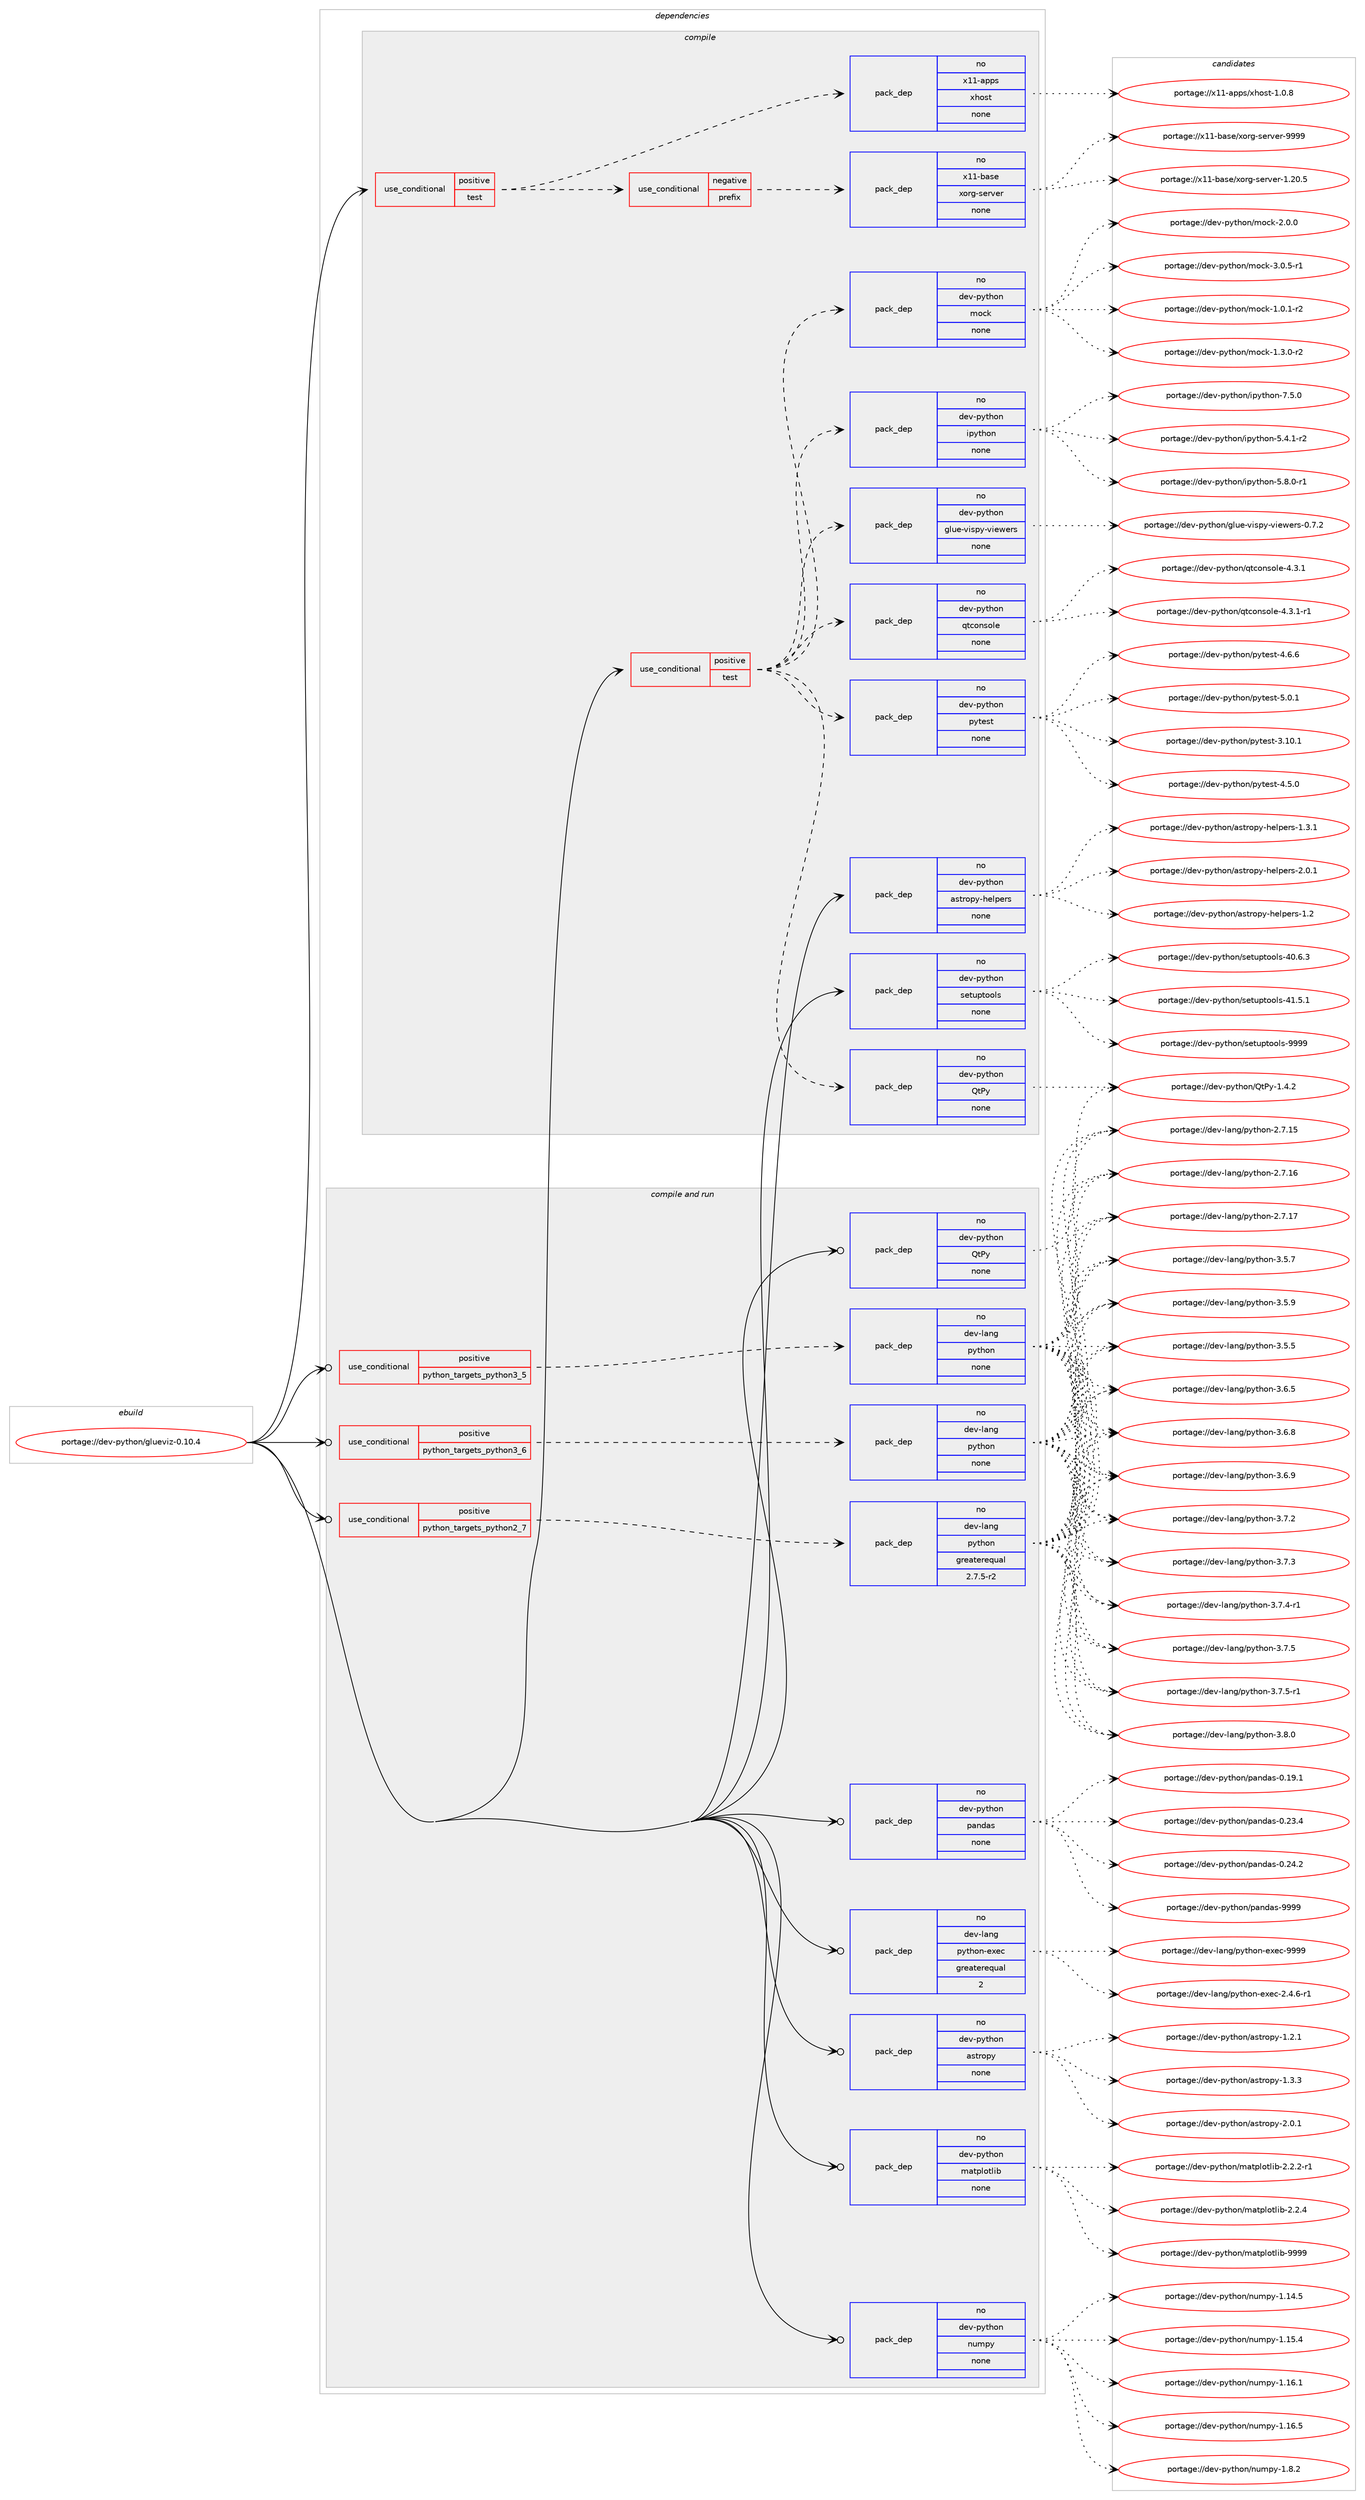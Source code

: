 digraph prolog {

# *************
# Graph options
# *************

newrank=true;
concentrate=true;
compound=true;
graph [rankdir=LR,fontname=Helvetica,fontsize=10,ranksep=1.5];#, ranksep=2.5, nodesep=0.2];
edge  [arrowhead=vee];
node  [fontname=Helvetica,fontsize=10];

# **********
# The ebuild
# **********

subgraph cluster_leftcol {
color=gray;
rank=same;
label=<<i>ebuild</i>>;
id [label="portage://dev-python/glueviz-0.10.4", color=red, width=4, href="../dev-python/glueviz-0.10.4.svg"];
}

# ****************
# The dependencies
# ****************

subgraph cluster_midcol {
color=gray;
label=<<i>dependencies</i>>;
subgraph cluster_compile {
fillcolor="#eeeeee";
style=filled;
label=<<i>compile</i>>;
subgraph cond29425 {
dependency142010 [label=<<TABLE BORDER="0" CELLBORDER="1" CELLSPACING="0" CELLPADDING="4"><TR><TD ROWSPAN="3" CELLPADDING="10">use_conditional</TD></TR><TR><TD>positive</TD></TR><TR><TD>test</TD></TR></TABLE>>, shape=none, color=red];
subgraph cond29426 {
dependency142011 [label=<<TABLE BORDER="0" CELLBORDER="1" CELLSPACING="0" CELLPADDING="4"><TR><TD ROWSPAN="3" CELLPADDING="10">use_conditional</TD></TR><TR><TD>negative</TD></TR><TR><TD>prefix</TD></TR></TABLE>>, shape=none, color=red];
subgraph pack109257 {
dependency142012 [label=<<TABLE BORDER="0" CELLBORDER="1" CELLSPACING="0" CELLPADDING="4" WIDTH="220"><TR><TD ROWSPAN="6" CELLPADDING="30">pack_dep</TD></TR><TR><TD WIDTH="110">no</TD></TR><TR><TD>x11-base</TD></TR><TR><TD>xorg-server</TD></TR><TR><TD>none</TD></TR><TR><TD></TD></TR></TABLE>>, shape=none, color=blue];
}
dependency142011:e -> dependency142012:w [weight=20,style="dashed",arrowhead="vee"];
}
dependency142010:e -> dependency142011:w [weight=20,style="dashed",arrowhead="vee"];
subgraph pack109258 {
dependency142013 [label=<<TABLE BORDER="0" CELLBORDER="1" CELLSPACING="0" CELLPADDING="4" WIDTH="220"><TR><TD ROWSPAN="6" CELLPADDING="30">pack_dep</TD></TR><TR><TD WIDTH="110">no</TD></TR><TR><TD>x11-apps</TD></TR><TR><TD>xhost</TD></TR><TR><TD>none</TD></TR><TR><TD></TD></TR></TABLE>>, shape=none, color=blue];
}
dependency142010:e -> dependency142013:w [weight=20,style="dashed",arrowhead="vee"];
}
id:e -> dependency142010:w [weight=20,style="solid",arrowhead="vee"];
subgraph cond29427 {
dependency142014 [label=<<TABLE BORDER="0" CELLBORDER="1" CELLSPACING="0" CELLPADDING="4"><TR><TD ROWSPAN="3" CELLPADDING="10">use_conditional</TD></TR><TR><TD>positive</TD></TR><TR><TD>test</TD></TR></TABLE>>, shape=none, color=red];
subgraph pack109259 {
dependency142015 [label=<<TABLE BORDER="0" CELLBORDER="1" CELLSPACING="0" CELLPADDING="4" WIDTH="220"><TR><TD ROWSPAN="6" CELLPADDING="30">pack_dep</TD></TR><TR><TD WIDTH="110">no</TD></TR><TR><TD>dev-python</TD></TR><TR><TD>glue-vispy-viewers</TD></TR><TR><TD>none</TD></TR><TR><TD></TD></TR></TABLE>>, shape=none, color=blue];
}
dependency142014:e -> dependency142015:w [weight=20,style="dashed",arrowhead="vee"];
subgraph pack109260 {
dependency142016 [label=<<TABLE BORDER="0" CELLBORDER="1" CELLSPACING="0" CELLPADDING="4" WIDTH="220"><TR><TD ROWSPAN="6" CELLPADDING="30">pack_dep</TD></TR><TR><TD WIDTH="110">no</TD></TR><TR><TD>dev-python</TD></TR><TR><TD>ipython</TD></TR><TR><TD>none</TD></TR><TR><TD></TD></TR></TABLE>>, shape=none, color=blue];
}
dependency142014:e -> dependency142016:w [weight=20,style="dashed",arrowhead="vee"];
subgraph pack109261 {
dependency142017 [label=<<TABLE BORDER="0" CELLBORDER="1" CELLSPACING="0" CELLPADDING="4" WIDTH="220"><TR><TD ROWSPAN="6" CELLPADDING="30">pack_dep</TD></TR><TR><TD WIDTH="110">no</TD></TR><TR><TD>dev-python</TD></TR><TR><TD>mock</TD></TR><TR><TD>none</TD></TR><TR><TD></TD></TR></TABLE>>, shape=none, color=blue];
}
dependency142014:e -> dependency142017:w [weight=20,style="dashed",arrowhead="vee"];
subgraph pack109262 {
dependency142018 [label=<<TABLE BORDER="0" CELLBORDER="1" CELLSPACING="0" CELLPADDING="4" WIDTH="220"><TR><TD ROWSPAN="6" CELLPADDING="30">pack_dep</TD></TR><TR><TD WIDTH="110">no</TD></TR><TR><TD>dev-python</TD></TR><TR><TD>pytest</TD></TR><TR><TD>none</TD></TR><TR><TD></TD></TR></TABLE>>, shape=none, color=blue];
}
dependency142014:e -> dependency142018:w [weight=20,style="dashed",arrowhead="vee"];
subgraph pack109263 {
dependency142019 [label=<<TABLE BORDER="0" CELLBORDER="1" CELLSPACING="0" CELLPADDING="4" WIDTH="220"><TR><TD ROWSPAN="6" CELLPADDING="30">pack_dep</TD></TR><TR><TD WIDTH="110">no</TD></TR><TR><TD>dev-python</TD></TR><TR><TD>qtconsole</TD></TR><TR><TD>none</TD></TR><TR><TD></TD></TR></TABLE>>, shape=none, color=blue];
}
dependency142014:e -> dependency142019:w [weight=20,style="dashed",arrowhead="vee"];
subgraph pack109264 {
dependency142020 [label=<<TABLE BORDER="0" CELLBORDER="1" CELLSPACING="0" CELLPADDING="4" WIDTH="220"><TR><TD ROWSPAN="6" CELLPADDING="30">pack_dep</TD></TR><TR><TD WIDTH="110">no</TD></TR><TR><TD>dev-python</TD></TR><TR><TD>QtPy</TD></TR><TR><TD>none</TD></TR><TR><TD></TD></TR></TABLE>>, shape=none, color=blue];
}
dependency142014:e -> dependency142020:w [weight=20,style="dashed",arrowhead="vee"];
}
id:e -> dependency142014:w [weight=20,style="solid",arrowhead="vee"];
subgraph pack109265 {
dependency142021 [label=<<TABLE BORDER="0" CELLBORDER="1" CELLSPACING="0" CELLPADDING="4" WIDTH="220"><TR><TD ROWSPAN="6" CELLPADDING="30">pack_dep</TD></TR><TR><TD WIDTH="110">no</TD></TR><TR><TD>dev-python</TD></TR><TR><TD>astropy-helpers</TD></TR><TR><TD>none</TD></TR><TR><TD></TD></TR></TABLE>>, shape=none, color=blue];
}
id:e -> dependency142021:w [weight=20,style="solid",arrowhead="vee"];
subgraph pack109266 {
dependency142022 [label=<<TABLE BORDER="0" CELLBORDER="1" CELLSPACING="0" CELLPADDING="4" WIDTH="220"><TR><TD ROWSPAN="6" CELLPADDING="30">pack_dep</TD></TR><TR><TD WIDTH="110">no</TD></TR><TR><TD>dev-python</TD></TR><TR><TD>setuptools</TD></TR><TR><TD>none</TD></TR><TR><TD></TD></TR></TABLE>>, shape=none, color=blue];
}
id:e -> dependency142022:w [weight=20,style="solid",arrowhead="vee"];
}
subgraph cluster_compileandrun {
fillcolor="#eeeeee";
style=filled;
label=<<i>compile and run</i>>;
subgraph cond29428 {
dependency142023 [label=<<TABLE BORDER="0" CELLBORDER="1" CELLSPACING="0" CELLPADDING="4"><TR><TD ROWSPAN="3" CELLPADDING="10">use_conditional</TD></TR><TR><TD>positive</TD></TR><TR><TD>python_targets_python2_7</TD></TR></TABLE>>, shape=none, color=red];
subgraph pack109267 {
dependency142024 [label=<<TABLE BORDER="0" CELLBORDER="1" CELLSPACING="0" CELLPADDING="4" WIDTH="220"><TR><TD ROWSPAN="6" CELLPADDING="30">pack_dep</TD></TR><TR><TD WIDTH="110">no</TD></TR><TR><TD>dev-lang</TD></TR><TR><TD>python</TD></TR><TR><TD>greaterequal</TD></TR><TR><TD>2.7.5-r2</TD></TR></TABLE>>, shape=none, color=blue];
}
dependency142023:e -> dependency142024:w [weight=20,style="dashed",arrowhead="vee"];
}
id:e -> dependency142023:w [weight=20,style="solid",arrowhead="odotvee"];
subgraph cond29429 {
dependency142025 [label=<<TABLE BORDER="0" CELLBORDER="1" CELLSPACING="0" CELLPADDING="4"><TR><TD ROWSPAN="3" CELLPADDING="10">use_conditional</TD></TR><TR><TD>positive</TD></TR><TR><TD>python_targets_python3_5</TD></TR></TABLE>>, shape=none, color=red];
subgraph pack109268 {
dependency142026 [label=<<TABLE BORDER="0" CELLBORDER="1" CELLSPACING="0" CELLPADDING="4" WIDTH="220"><TR><TD ROWSPAN="6" CELLPADDING="30">pack_dep</TD></TR><TR><TD WIDTH="110">no</TD></TR><TR><TD>dev-lang</TD></TR><TR><TD>python</TD></TR><TR><TD>none</TD></TR><TR><TD></TD></TR></TABLE>>, shape=none, color=blue];
}
dependency142025:e -> dependency142026:w [weight=20,style="dashed",arrowhead="vee"];
}
id:e -> dependency142025:w [weight=20,style="solid",arrowhead="odotvee"];
subgraph cond29430 {
dependency142027 [label=<<TABLE BORDER="0" CELLBORDER="1" CELLSPACING="0" CELLPADDING="4"><TR><TD ROWSPAN="3" CELLPADDING="10">use_conditional</TD></TR><TR><TD>positive</TD></TR><TR><TD>python_targets_python3_6</TD></TR></TABLE>>, shape=none, color=red];
subgraph pack109269 {
dependency142028 [label=<<TABLE BORDER="0" CELLBORDER="1" CELLSPACING="0" CELLPADDING="4" WIDTH="220"><TR><TD ROWSPAN="6" CELLPADDING="30">pack_dep</TD></TR><TR><TD WIDTH="110">no</TD></TR><TR><TD>dev-lang</TD></TR><TR><TD>python</TD></TR><TR><TD>none</TD></TR><TR><TD></TD></TR></TABLE>>, shape=none, color=blue];
}
dependency142027:e -> dependency142028:w [weight=20,style="dashed",arrowhead="vee"];
}
id:e -> dependency142027:w [weight=20,style="solid",arrowhead="odotvee"];
subgraph pack109270 {
dependency142029 [label=<<TABLE BORDER="0" CELLBORDER="1" CELLSPACING="0" CELLPADDING="4" WIDTH="220"><TR><TD ROWSPAN="6" CELLPADDING="30">pack_dep</TD></TR><TR><TD WIDTH="110">no</TD></TR><TR><TD>dev-lang</TD></TR><TR><TD>python-exec</TD></TR><TR><TD>greaterequal</TD></TR><TR><TD>2</TD></TR></TABLE>>, shape=none, color=blue];
}
id:e -> dependency142029:w [weight=20,style="solid",arrowhead="odotvee"];
subgraph pack109271 {
dependency142030 [label=<<TABLE BORDER="0" CELLBORDER="1" CELLSPACING="0" CELLPADDING="4" WIDTH="220"><TR><TD ROWSPAN="6" CELLPADDING="30">pack_dep</TD></TR><TR><TD WIDTH="110">no</TD></TR><TR><TD>dev-python</TD></TR><TR><TD>QtPy</TD></TR><TR><TD>none</TD></TR><TR><TD></TD></TR></TABLE>>, shape=none, color=blue];
}
id:e -> dependency142030:w [weight=20,style="solid",arrowhead="odotvee"];
subgraph pack109272 {
dependency142031 [label=<<TABLE BORDER="0" CELLBORDER="1" CELLSPACING="0" CELLPADDING="4" WIDTH="220"><TR><TD ROWSPAN="6" CELLPADDING="30">pack_dep</TD></TR><TR><TD WIDTH="110">no</TD></TR><TR><TD>dev-python</TD></TR><TR><TD>astropy</TD></TR><TR><TD>none</TD></TR><TR><TD></TD></TR></TABLE>>, shape=none, color=blue];
}
id:e -> dependency142031:w [weight=20,style="solid",arrowhead="odotvee"];
subgraph pack109273 {
dependency142032 [label=<<TABLE BORDER="0" CELLBORDER="1" CELLSPACING="0" CELLPADDING="4" WIDTH="220"><TR><TD ROWSPAN="6" CELLPADDING="30">pack_dep</TD></TR><TR><TD WIDTH="110">no</TD></TR><TR><TD>dev-python</TD></TR><TR><TD>matplotlib</TD></TR><TR><TD>none</TD></TR><TR><TD></TD></TR></TABLE>>, shape=none, color=blue];
}
id:e -> dependency142032:w [weight=20,style="solid",arrowhead="odotvee"];
subgraph pack109274 {
dependency142033 [label=<<TABLE BORDER="0" CELLBORDER="1" CELLSPACING="0" CELLPADDING="4" WIDTH="220"><TR><TD ROWSPAN="6" CELLPADDING="30">pack_dep</TD></TR><TR><TD WIDTH="110">no</TD></TR><TR><TD>dev-python</TD></TR><TR><TD>numpy</TD></TR><TR><TD>none</TD></TR><TR><TD></TD></TR></TABLE>>, shape=none, color=blue];
}
id:e -> dependency142033:w [weight=20,style="solid",arrowhead="odotvee"];
subgraph pack109275 {
dependency142034 [label=<<TABLE BORDER="0" CELLBORDER="1" CELLSPACING="0" CELLPADDING="4" WIDTH="220"><TR><TD ROWSPAN="6" CELLPADDING="30">pack_dep</TD></TR><TR><TD WIDTH="110">no</TD></TR><TR><TD>dev-python</TD></TR><TR><TD>pandas</TD></TR><TR><TD>none</TD></TR><TR><TD></TD></TR></TABLE>>, shape=none, color=blue];
}
id:e -> dependency142034:w [weight=20,style="solid",arrowhead="odotvee"];
}
subgraph cluster_run {
fillcolor="#eeeeee";
style=filled;
label=<<i>run</i>>;
}
}

# **************
# The candidates
# **************

subgraph cluster_choices {
rank=same;
color=gray;
label=<<i>candidates</i>>;

subgraph choice109257 {
color=black;
nodesep=1;
choiceportage1204949459897115101471201111141034511510111411810111445494650484653 [label="portage://x11-base/xorg-server-1.20.5", color=red, width=4,href="../x11-base/xorg-server-1.20.5.svg"];
choiceportage120494945989711510147120111114103451151011141181011144557575757 [label="portage://x11-base/xorg-server-9999", color=red, width=4,href="../x11-base/xorg-server-9999.svg"];
dependency142012:e -> choiceportage1204949459897115101471201111141034511510111411810111445494650484653:w [style=dotted,weight="100"];
dependency142012:e -> choiceportage120494945989711510147120111114103451151011141181011144557575757:w [style=dotted,weight="100"];
}
subgraph choice109258 {
color=black;
nodesep=1;
choiceportage1204949459711211211547120104111115116454946484656 [label="portage://x11-apps/xhost-1.0.8", color=red, width=4,href="../x11-apps/xhost-1.0.8.svg"];
dependency142013:e -> choiceportage1204949459711211211547120104111115116454946484656:w [style=dotted,weight="100"];
}
subgraph choice109259 {
color=black;
nodesep=1;
choiceportage10010111845112121116104111110471031081171014511810511511212145118105101119101114115454846554650 [label="portage://dev-python/glue-vispy-viewers-0.7.2", color=red, width=4,href="../dev-python/glue-vispy-viewers-0.7.2.svg"];
dependency142015:e -> choiceportage10010111845112121116104111110471031081171014511810511511212145118105101119101114115454846554650:w [style=dotted,weight="100"];
}
subgraph choice109260 {
color=black;
nodesep=1;
choiceportage10010111845112121116104111110471051121211161041111104553465246494511450 [label="portage://dev-python/ipython-5.4.1-r2", color=red, width=4,href="../dev-python/ipython-5.4.1-r2.svg"];
choiceportage10010111845112121116104111110471051121211161041111104553465646484511449 [label="portage://dev-python/ipython-5.8.0-r1", color=red, width=4,href="../dev-python/ipython-5.8.0-r1.svg"];
choiceportage1001011184511212111610411111047105112121116104111110455546534648 [label="portage://dev-python/ipython-7.5.0", color=red, width=4,href="../dev-python/ipython-7.5.0.svg"];
dependency142016:e -> choiceportage10010111845112121116104111110471051121211161041111104553465246494511450:w [style=dotted,weight="100"];
dependency142016:e -> choiceportage10010111845112121116104111110471051121211161041111104553465646484511449:w [style=dotted,weight="100"];
dependency142016:e -> choiceportage1001011184511212111610411111047105112121116104111110455546534648:w [style=dotted,weight="100"];
}
subgraph choice109261 {
color=black;
nodesep=1;
choiceportage1001011184511212111610411111047109111991074549464846494511450 [label="portage://dev-python/mock-1.0.1-r2", color=red, width=4,href="../dev-python/mock-1.0.1-r2.svg"];
choiceportage1001011184511212111610411111047109111991074549465146484511450 [label="portage://dev-python/mock-1.3.0-r2", color=red, width=4,href="../dev-python/mock-1.3.0-r2.svg"];
choiceportage100101118451121211161041111104710911199107455046484648 [label="portage://dev-python/mock-2.0.0", color=red, width=4,href="../dev-python/mock-2.0.0.svg"];
choiceportage1001011184511212111610411111047109111991074551464846534511449 [label="portage://dev-python/mock-3.0.5-r1", color=red, width=4,href="../dev-python/mock-3.0.5-r1.svg"];
dependency142017:e -> choiceportage1001011184511212111610411111047109111991074549464846494511450:w [style=dotted,weight="100"];
dependency142017:e -> choiceportage1001011184511212111610411111047109111991074549465146484511450:w [style=dotted,weight="100"];
dependency142017:e -> choiceportage100101118451121211161041111104710911199107455046484648:w [style=dotted,weight="100"];
dependency142017:e -> choiceportage1001011184511212111610411111047109111991074551464846534511449:w [style=dotted,weight="100"];
}
subgraph choice109262 {
color=black;
nodesep=1;
choiceportage100101118451121211161041111104711212111610111511645514649484649 [label="portage://dev-python/pytest-3.10.1", color=red, width=4,href="../dev-python/pytest-3.10.1.svg"];
choiceportage1001011184511212111610411111047112121116101115116455246534648 [label="portage://dev-python/pytest-4.5.0", color=red, width=4,href="../dev-python/pytest-4.5.0.svg"];
choiceportage1001011184511212111610411111047112121116101115116455246544654 [label="portage://dev-python/pytest-4.6.6", color=red, width=4,href="../dev-python/pytest-4.6.6.svg"];
choiceportage1001011184511212111610411111047112121116101115116455346484649 [label="portage://dev-python/pytest-5.0.1", color=red, width=4,href="../dev-python/pytest-5.0.1.svg"];
dependency142018:e -> choiceportage100101118451121211161041111104711212111610111511645514649484649:w [style=dotted,weight="100"];
dependency142018:e -> choiceportage1001011184511212111610411111047112121116101115116455246534648:w [style=dotted,weight="100"];
dependency142018:e -> choiceportage1001011184511212111610411111047112121116101115116455246544654:w [style=dotted,weight="100"];
dependency142018:e -> choiceportage1001011184511212111610411111047112121116101115116455346484649:w [style=dotted,weight="100"];
}
subgraph choice109263 {
color=black;
nodesep=1;
choiceportage100101118451121211161041111104711311699111110115111108101455246514649 [label="portage://dev-python/qtconsole-4.3.1", color=red, width=4,href="../dev-python/qtconsole-4.3.1.svg"];
choiceportage1001011184511212111610411111047113116991111101151111081014552465146494511449 [label="portage://dev-python/qtconsole-4.3.1-r1", color=red, width=4,href="../dev-python/qtconsole-4.3.1-r1.svg"];
dependency142019:e -> choiceportage100101118451121211161041111104711311699111110115111108101455246514649:w [style=dotted,weight="100"];
dependency142019:e -> choiceportage1001011184511212111610411111047113116991111101151111081014552465146494511449:w [style=dotted,weight="100"];
}
subgraph choice109264 {
color=black;
nodesep=1;
choiceportage10010111845112121116104111110478111680121454946524650 [label="portage://dev-python/QtPy-1.4.2", color=red, width=4,href="../dev-python/QtPy-1.4.2.svg"];
dependency142020:e -> choiceportage10010111845112121116104111110478111680121454946524650:w [style=dotted,weight="100"];
}
subgraph choice109265 {
color=black;
nodesep=1;
choiceportage1001011184511212111610411111047971151161141111121214510410110811210111411545494650 [label="portage://dev-python/astropy-helpers-1.2", color=red, width=4,href="../dev-python/astropy-helpers-1.2.svg"];
choiceportage10010111845112121116104111110479711511611411111212145104101108112101114115454946514649 [label="portage://dev-python/astropy-helpers-1.3.1", color=red, width=4,href="../dev-python/astropy-helpers-1.3.1.svg"];
choiceportage10010111845112121116104111110479711511611411111212145104101108112101114115455046484649 [label="portage://dev-python/astropy-helpers-2.0.1", color=red, width=4,href="../dev-python/astropy-helpers-2.0.1.svg"];
dependency142021:e -> choiceportage1001011184511212111610411111047971151161141111121214510410110811210111411545494650:w [style=dotted,weight="100"];
dependency142021:e -> choiceportage10010111845112121116104111110479711511611411111212145104101108112101114115454946514649:w [style=dotted,weight="100"];
dependency142021:e -> choiceportage10010111845112121116104111110479711511611411111212145104101108112101114115455046484649:w [style=dotted,weight="100"];
}
subgraph choice109266 {
color=black;
nodesep=1;
choiceportage100101118451121211161041111104711510111611711211611111110811545524846544651 [label="portage://dev-python/setuptools-40.6.3", color=red, width=4,href="../dev-python/setuptools-40.6.3.svg"];
choiceportage100101118451121211161041111104711510111611711211611111110811545524946534649 [label="portage://dev-python/setuptools-41.5.1", color=red, width=4,href="../dev-python/setuptools-41.5.1.svg"];
choiceportage10010111845112121116104111110471151011161171121161111111081154557575757 [label="portage://dev-python/setuptools-9999", color=red, width=4,href="../dev-python/setuptools-9999.svg"];
dependency142022:e -> choiceportage100101118451121211161041111104711510111611711211611111110811545524846544651:w [style=dotted,weight="100"];
dependency142022:e -> choiceportage100101118451121211161041111104711510111611711211611111110811545524946534649:w [style=dotted,weight="100"];
dependency142022:e -> choiceportage10010111845112121116104111110471151011161171121161111111081154557575757:w [style=dotted,weight="100"];
}
subgraph choice109267 {
color=black;
nodesep=1;
choiceportage10010111845108971101034711212111610411111045504655464953 [label="portage://dev-lang/python-2.7.15", color=red, width=4,href="../dev-lang/python-2.7.15.svg"];
choiceportage10010111845108971101034711212111610411111045504655464954 [label="portage://dev-lang/python-2.7.16", color=red, width=4,href="../dev-lang/python-2.7.16.svg"];
choiceportage10010111845108971101034711212111610411111045504655464955 [label="portage://dev-lang/python-2.7.17", color=red, width=4,href="../dev-lang/python-2.7.17.svg"];
choiceportage100101118451089711010347112121116104111110455146534653 [label="portage://dev-lang/python-3.5.5", color=red, width=4,href="../dev-lang/python-3.5.5.svg"];
choiceportage100101118451089711010347112121116104111110455146534655 [label="portage://dev-lang/python-3.5.7", color=red, width=4,href="../dev-lang/python-3.5.7.svg"];
choiceportage100101118451089711010347112121116104111110455146534657 [label="portage://dev-lang/python-3.5.9", color=red, width=4,href="../dev-lang/python-3.5.9.svg"];
choiceportage100101118451089711010347112121116104111110455146544653 [label="portage://dev-lang/python-3.6.5", color=red, width=4,href="../dev-lang/python-3.6.5.svg"];
choiceportage100101118451089711010347112121116104111110455146544656 [label="portage://dev-lang/python-3.6.8", color=red, width=4,href="../dev-lang/python-3.6.8.svg"];
choiceportage100101118451089711010347112121116104111110455146544657 [label="portage://dev-lang/python-3.6.9", color=red, width=4,href="../dev-lang/python-3.6.9.svg"];
choiceportage100101118451089711010347112121116104111110455146554650 [label="portage://dev-lang/python-3.7.2", color=red, width=4,href="../dev-lang/python-3.7.2.svg"];
choiceportage100101118451089711010347112121116104111110455146554651 [label="portage://dev-lang/python-3.7.3", color=red, width=4,href="../dev-lang/python-3.7.3.svg"];
choiceportage1001011184510897110103471121211161041111104551465546524511449 [label="portage://dev-lang/python-3.7.4-r1", color=red, width=4,href="../dev-lang/python-3.7.4-r1.svg"];
choiceportage100101118451089711010347112121116104111110455146554653 [label="portage://dev-lang/python-3.7.5", color=red, width=4,href="../dev-lang/python-3.7.5.svg"];
choiceportage1001011184510897110103471121211161041111104551465546534511449 [label="portage://dev-lang/python-3.7.5-r1", color=red, width=4,href="../dev-lang/python-3.7.5-r1.svg"];
choiceportage100101118451089711010347112121116104111110455146564648 [label="portage://dev-lang/python-3.8.0", color=red, width=4,href="../dev-lang/python-3.8.0.svg"];
dependency142024:e -> choiceportage10010111845108971101034711212111610411111045504655464953:w [style=dotted,weight="100"];
dependency142024:e -> choiceportage10010111845108971101034711212111610411111045504655464954:w [style=dotted,weight="100"];
dependency142024:e -> choiceportage10010111845108971101034711212111610411111045504655464955:w [style=dotted,weight="100"];
dependency142024:e -> choiceportage100101118451089711010347112121116104111110455146534653:w [style=dotted,weight="100"];
dependency142024:e -> choiceportage100101118451089711010347112121116104111110455146534655:w [style=dotted,weight="100"];
dependency142024:e -> choiceportage100101118451089711010347112121116104111110455146534657:w [style=dotted,weight="100"];
dependency142024:e -> choiceportage100101118451089711010347112121116104111110455146544653:w [style=dotted,weight="100"];
dependency142024:e -> choiceportage100101118451089711010347112121116104111110455146544656:w [style=dotted,weight="100"];
dependency142024:e -> choiceportage100101118451089711010347112121116104111110455146544657:w [style=dotted,weight="100"];
dependency142024:e -> choiceportage100101118451089711010347112121116104111110455146554650:w [style=dotted,weight="100"];
dependency142024:e -> choiceportage100101118451089711010347112121116104111110455146554651:w [style=dotted,weight="100"];
dependency142024:e -> choiceportage1001011184510897110103471121211161041111104551465546524511449:w [style=dotted,weight="100"];
dependency142024:e -> choiceportage100101118451089711010347112121116104111110455146554653:w [style=dotted,weight="100"];
dependency142024:e -> choiceportage1001011184510897110103471121211161041111104551465546534511449:w [style=dotted,weight="100"];
dependency142024:e -> choiceportage100101118451089711010347112121116104111110455146564648:w [style=dotted,weight="100"];
}
subgraph choice109268 {
color=black;
nodesep=1;
choiceportage10010111845108971101034711212111610411111045504655464953 [label="portage://dev-lang/python-2.7.15", color=red, width=4,href="../dev-lang/python-2.7.15.svg"];
choiceportage10010111845108971101034711212111610411111045504655464954 [label="portage://dev-lang/python-2.7.16", color=red, width=4,href="../dev-lang/python-2.7.16.svg"];
choiceportage10010111845108971101034711212111610411111045504655464955 [label="portage://dev-lang/python-2.7.17", color=red, width=4,href="../dev-lang/python-2.7.17.svg"];
choiceportage100101118451089711010347112121116104111110455146534653 [label="portage://dev-lang/python-3.5.5", color=red, width=4,href="../dev-lang/python-3.5.5.svg"];
choiceportage100101118451089711010347112121116104111110455146534655 [label="portage://dev-lang/python-3.5.7", color=red, width=4,href="../dev-lang/python-3.5.7.svg"];
choiceportage100101118451089711010347112121116104111110455146534657 [label="portage://dev-lang/python-3.5.9", color=red, width=4,href="../dev-lang/python-3.5.9.svg"];
choiceportage100101118451089711010347112121116104111110455146544653 [label="portage://dev-lang/python-3.6.5", color=red, width=4,href="../dev-lang/python-3.6.5.svg"];
choiceportage100101118451089711010347112121116104111110455146544656 [label="portage://dev-lang/python-3.6.8", color=red, width=4,href="../dev-lang/python-3.6.8.svg"];
choiceportage100101118451089711010347112121116104111110455146544657 [label="portage://dev-lang/python-3.6.9", color=red, width=4,href="../dev-lang/python-3.6.9.svg"];
choiceportage100101118451089711010347112121116104111110455146554650 [label="portage://dev-lang/python-3.7.2", color=red, width=4,href="../dev-lang/python-3.7.2.svg"];
choiceportage100101118451089711010347112121116104111110455146554651 [label="portage://dev-lang/python-3.7.3", color=red, width=4,href="../dev-lang/python-3.7.3.svg"];
choiceportage1001011184510897110103471121211161041111104551465546524511449 [label="portage://dev-lang/python-3.7.4-r1", color=red, width=4,href="../dev-lang/python-3.7.4-r1.svg"];
choiceportage100101118451089711010347112121116104111110455146554653 [label="portage://dev-lang/python-3.7.5", color=red, width=4,href="../dev-lang/python-3.7.5.svg"];
choiceportage1001011184510897110103471121211161041111104551465546534511449 [label="portage://dev-lang/python-3.7.5-r1", color=red, width=4,href="../dev-lang/python-3.7.5-r1.svg"];
choiceportage100101118451089711010347112121116104111110455146564648 [label="portage://dev-lang/python-3.8.0", color=red, width=4,href="../dev-lang/python-3.8.0.svg"];
dependency142026:e -> choiceportage10010111845108971101034711212111610411111045504655464953:w [style=dotted,weight="100"];
dependency142026:e -> choiceportage10010111845108971101034711212111610411111045504655464954:w [style=dotted,weight="100"];
dependency142026:e -> choiceportage10010111845108971101034711212111610411111045504655464955:w [style=dotted,weight="100"];
dependency142026:e -> choiceportage100101118451089711010347112121116104111110455146534653:w [style=dotted,weight="100"];
dependency142026:e -> choiceportage100101118451089711010347112121116104111110455146534655:w [style=dotted,weight="100"];
dependency142026:e -> choiceportage100101118451089711010347112121116104111110455146534657:w [style=dotted,weight="100"];
dependency142026:e -> choiceportage100101118451089711010347112121116104111110455146544653:w [style=dotted,weight="100"];
dependency142026:e -> choiceportage100101118451089711010347112121116104111110455146544656:w [style=dotted,weight="100"];
dependency142026:e -> choiceportage100101118451089711010347112121116104111110455146544657:w [style=dotted,weight="100"];
dependency142026:e -> choiceportage100101118451089711010347112121116104111110455146554650:w [style=dotted,weight="100"];
dependency142026:e -> choiceportage100101118451089711010347112121116104111110455146554651:w [style=dotted,weight="100"];
dependency142026:e -> choiceportage1001011184510897110103471121211161041111104551465546524511449:w [style=dotted,weight="100"];
dependency142026:e -> choiceportage100101118451089711010347112121116104111110455146554653:w [style=dotted,weight="100"];
dependency142026:e -> choiceportage1001011184510897110103471121211161041111104551465546534511449:w [style=dotted,weight="100"];
dependency142026:e -> choiceportage100101118451089711010347112121116104111110455146564648:w [style=dotted,weight="100"];
}
subgraph choice109269 {
color=black;
nodesep=1;
choiceportage10010111845108971101034711212111610411111045504655464953 [label="portage://dev-lang/python-2.7.15", color=red, width=4,href="../dev-lang/python-2.7.15.svg"];
choiceportage10010111845108971101034711212111610411111045504655464954 [label="portage://dev-lang/python-2.7.16", color=red, width=4,href="../dev-lang/python-2.7.16.svg"];
choiceportage10010111845108971101034711212111610411111045504655464955 [label="portage://dev-lang/python-2.7.17", color=red, width=4,href="../dev-lang/python-2.7.17.svg"];
choiceportage100101118451089711010347112121116104111110455146534653 [label="portage://dev-lang/python-3.5.5", color=red, width=4,href="../dev-lang/python-3.5.5.svg"];
choiceportage100101118451089711010347112121116104111110455146534655 [label="portage://dev-lang/python-3.5.7", color=red, width=4,href="../dev-lang/python-3.5.7.svg"];
choiceportage100101118451089711010347112121116104111110455146534657 [label="portage://dev-lang/python-3.5.9", color=red, width=4,href="../dev-lang/python-3.5.9.svg"];
choiceportage100101118451089711010347112121116104111110455146544653 [label="portage://dev-lang/python-3.6.5", color=red, width=4,href="../dev-lang/python-3.6.5.svg"];
choiceportage100101118451089711010347112121116104111110455146544656 [label="portage://dev-lang/python-3.6.8", color=red, width=4,href="../dev-lang/python-3.6.8.svg"];
choiceportage100101118451089711010347112121116104111110455146544657 [label="portage://dev-lang/python-3.6.9", color=red, width=4,href="../dev-lang/python-3.6.9.svg"];
choiceportage100101118451089711010347112121116104111110455146554650 [label="portage://dev-lang/python-3.7.2", color=red, width=4,href="../dev-lang/python-3.7.2.svg"];
choiceportage100101118451089711010347112121116104111110455146554651 [label="portage://dev-lang/python-3.7.3", color=red, width=4,href="../dev-lang/python-3.7.3.svg"];
choiceportage1001011184510897110103471121211161041111104551465546524511449 [label="portage://dev-lang/python-3.7.4-r1", color=red, width=4,href="../dev-lang/python-3.7.4-r1.svg"];
choiceportage100101118451089711010347112121116104111110455146554653 [label="portage://dev-lang/python-3.7.5", color=red, width=4,href="../dev-lang/python-3.7.5.svg"];
choiceportage1001011184510897110103471121211161041111104551465546534511449 [label="portage://dev-lang/python-3.7.5-r1", color=red, width=4,href="../dev-lang/python-3.7.5-r1.svg"];
choiceportage100101118451089711010347112121116104111110455146564648 [label="portage://dev-lang/python-3.8.0", color=red, width=4,href="../dev-lang/python-3.8.0.svg"];
dependency142028:e -> choiceportage10010111845108971101034711212111610411111045504655464953:w [style=dotted,weight="100"];
dependency142028:e -> choiceportage10010111845108971101034711212111610411111045504655464954:w [style=dotted,weight="100"];
dependency142028:e -> choiceportage10010111845108971101034711212111610411111045504655464955:w [style=dotted,weight="100"];
dependency142028:e -> choiceportage100101118451089711010347112121116104111110455146534653:w [style=dotted,weight="100"];
dependency142028:e -> choiceportage100101118451089711010347112121116104111110455146534655:w [style=dotted,weight="100"];
dependency142028:e -> choiceportage100101118451089711010347112121116104111110455146534657:w [style=dotted,weight="100"];
dependency142028:e -> choiceportage100101118451089711010347112121116104111110455146544653:w [style=dotted,weight="100"];
dependency142028:e -> choiceportage100101118451089711010347112121116104111110455146544656:w [style=dotted,weight="100"];
dependency142028:e -> choiceportage100101118451089711010347112121116104111110455146544657:w [style=dotted,weight="100"];
dependency142028:e -> choiceportage100101118451089711010347112121116104111110455146554650:w [style=dotted,weight="100"];
dependency142028:e -> choiceportage100101118451089711010347112121116104111110455146554651:w [style=dotted,weight="100"];
dependency142028:e -> choiceportage1001011184510897110103471121211161041111104551465546524511449:w [style=dotted,weight="100"];
dependency142028:e -> choiceportage100101118451089711010347112121116104111110455146554653:w [style=dotted,weight="100"];
dependency142028:e -> choiceportage1001011184510897110103471121211161041111104551465546534511449:w [style=dotted,weight="100"];
dependency142028:e -> choiceportage100101118451089711010347112121116104111110455146564648:w [style=dotted,weight="100"];
}
subgraph choice109270 {
color=black;
nodesep=1;
choiceportage10010111845108971101034711212111610411111045101120101994550465246544511449 [label="portage://dev-lang/python-exec-2.4.6-r1", color=red, width=4,href="../dev-lang/python-exec-2.4.6-r1.svg"];
choiceportage10010111845108971101034711212111610411111045101120101994557575757 [label="portage://dev-lang/python-exec-9999", color=red, width=4,href="../dev-lang/python-exec-9999.svg"];
dependency142029:e -> choiceportage10010111845108971101034711212111610411111045101120101994550465246544511449:w [style=dotted,weight="100"];
dependency142029:e -> choiceportage10010111845108971101034711212111610411111045101120101994557575757:w [style=dotted,weight="100"];
}
subgraph choice109271 {
color=black;
nodesep=1;
choiceportage10010111845112121116104111110478111680121454946524650 [label="portage://dev-python/QtPy-1.4.2", color=red, width=4,href="../dev-python/QtPy-1.4.2.svg"];
dependency142030:e -> choiceportage10010111845112121116104111110478111680121454946524650:w [style=dotted,weight="100"];
}
subgraph choice109272 {
color=black;
nodesep=1;
choiceportage100101118451121211161041111104797115116114111112121454946504649 [label="portage://dev-python/astropy-1.2.1", color=red, width=4,href="../dev-python/astropy-1.2.1.svg"];
choiceportage100101118451121211161041111104797115116114111112121454946514651 [label="portage://dev-python/astropy-1.3.3", color=red, width=4,href="../dev-python/astropy-1.3.3.svg"];
choiceportage100101118451121211161041111104797115116114111112121455046484649 [label="portage://dev-python/astropy-2.0.1", color=red, width=4,href="../dev-python/astropy-2.0.1.svg"];
dependency142031:e -> choiceportage100101118451121211161041111104797115116114111112121454946504649:w [style=dotted,weight="100"];
dependency142031:e -> choiceportage100101118451121211161041111104797115116114111112121454946514651:w [style=dotted,weight="100"];
dependency142031:e -> choiceportage100101118451121211161041111104797115116114111112121455046484649:w [style=dotted,weight="100"];
}
subgraph choice109273 {
color=black;
nodesep=1;
choiceportage100101118451121211161041111104710997116112108111116108105984550465046504511449 [label="portage://dev-python/matplotlib-2.2.2-r1", color=red, width=4,href="../dev-python/matplotlib-2.2.2-r1.svg"];
choiceportage10010111845112121116104111110471099711611210811111610810598455046504652 [label="portage://dev-python/matplotlib-2.2.4", color=red, width=4,href="../dev-python/matplotlib-2.2.4.svg"];
choiceportage100101118451121211161041111104710997116112108111116108105984557575757 [label="portage://dev-python/matplotlib-9999", color=red, width=4,href="../dev-python/matplotlib-9999.svg"];
dependency142032:e -> choiceportage100101118451121211161041111104710997116112108111116108105984550465046504511449:w [style=dotted,weight="100"];
dependency142032:e -> choiceportage10010111845112121116104111110471099711611210811111610810598455046504652:w [style=dotted,weight="100"];
dependency142032:e -> choiceportage100101118451121211161041111104710997116112108111116108105984557575757:w [style=dotted,weight="100"];
}
subgraph choice109274 {
color=black;
nodesep=1;
choiceportage100101118451121211161041111104711011710911212145494649524653 [label="portage://dev-python/numpy-1.14.5", color=red, width=4,href="../dev-python/numpy-1.14.5.svg"];
choiceportage100101118451121211161041111104711011710911212145494649534652 [label="portage://dev-python/numpy-1.15.4", color=red, width=4,href="../dev-python/numpy-1.15.4.svg"];
choiceportage100101118451121211161041111104711011710911212145494649544649 [label="portage://dev-python/numpy-1.16.1", color=red, width=4,href="../dev-python/numpy-1.16.1.svg"];
choiceportage100101118451121211161041111104711011710911212145494649544653 [label="portage://dev-python/numpy-1.16.5", color=red, width=4,href="../dev-python/numpy-1.16.5.svg"];
choiceportage1001011184511212111610411111047110117109112121454946564650 [label="portage://dev-python/numpy-1.8.2", color=red, width=4,href="../dev-python/numpy-1.8.2.svg"];
dependency142033:e -> choiceportage100101118451121211161041111104711011710911212145494649524653:w [style=dotted,weight="100"];
dependency142033:e -> choiceportage100101118451121211161041111104711011710911212145494649534652:w [style=dotted,weight="100"];
dependency142033:e -> choiceportage100101118451121211161041111104711011710911212145494649544649:w [style=dotted,weight="100"];
dependency142033:e -> choiceportage100101118451121211161041111104711011710911212145494649544653:w [style=dotted,weight="100"];
dependency142033:e -> choiceportage1001011184511212111610411111047110117109112121454946564650:w [style=dotted,weight="100"];
}
subgraph choice109275 {
color=black;
nodesep=1;
choiceportage1001011184511212111610411111047112971101009711545484649574649 [label="portage://dev-python/pandas-0.19.1", color=red, width=4,href="../dev-python/pandas-0.19.1.svg"];
choiceportage1001011184511212111610411111047112971101009711545484650514652 [label="portage://dev-python/pandas-0.23.4", color=red, width=4,href="../dev-python/pandas-0.23.4.svg"];
choiceportage1001011184511212111610411111047112971101009711545484650524650 [label="portage://dev-python/pandas-0.24.2", color=red, width=4,href="../dev-python/pandas-0.24.2.svg"];
choiceportage100101118451121211161041111104711297110100971154557575757 [label="portage://dev-python/pandas-9999", color=red, width=4,href="../dev-python/pandas-9999.svg"];
dependency142034:e -> choiceportage1001011184511212111610411111047112971101009711545484649574649:w [style=dotted,weight="100"];
dependency142034:e -> choiceportage1001011184511212111610411111047112971101009711545484650514652:w [style=dotted,weight="100"];
dependency142034:e -> choiceportage1001011184511212111610411111047112971101009711545484650524650:w [style=dotted,weight="100"];
dependency142034:e -> choiceportage100101118451121211161041111104711297110100971154557575757:w [style=dotted,weight="100"];
}
}

}
